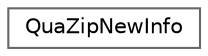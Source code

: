 digraph "Graphical Class Hierarchy"
{
 // LATEX_PDF_SIZE
  bgcolor="transparent";
  edge [fontname=Helvetica,fontsize=10,labelfontname=Helvetica,labelfontsize=10];
  node [fontname=Helvetica,fontsize=10,shape=box,height=0.2,width=0.4];
  rankdir="LR";
  Node0 [label="QuaZipNewInfo",height=0.2,width=0.4,color="grey40", fillcolor="white", style="filled",URL="$structQuaZipNewInfo.html",tooltip="Information about a file to be created."];
}
